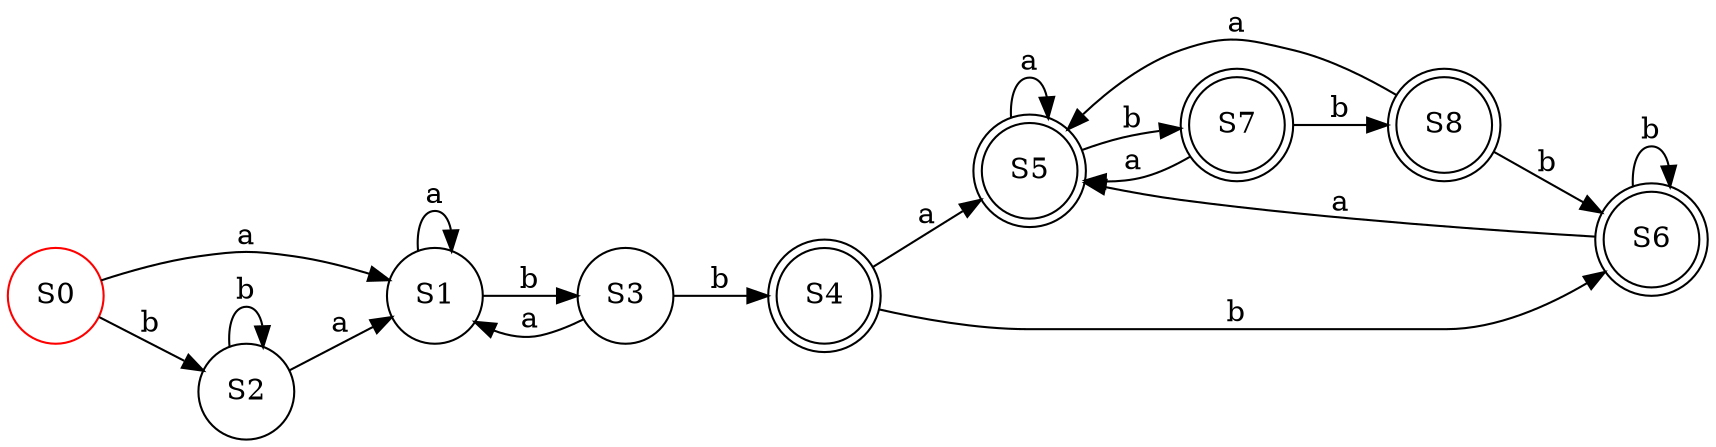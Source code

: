 digraph G {
	rankdir=LR size="20,5"
	node [color=red shape=circle]
	S0
	node [color=black shape=circle]
	S0
	node [color=black shape=circle]
	S1
	node [color=black shape=circle]
	S1
	node [color=black shape=circle]
	S2
	node [color=black shape=circle]
	S2
	node [color=black shape=circle]
	S3
	node [color=black shape=circle]
	S3
	node [color=black shape=circle]
	node [shape=doublecircle]
	S4
	node [color=black shape=circle]
	node [shape=doublecircle]
	S4
	node [color=black shape=circle]
	node [shape=doublecircle]
	S5
	node [color=black shape=circle]
	node [shape=doublecircle]
	S5
	node [color=black shape=circle]
	node [shape=doublecircle]
	S6
	node [color=black shape=circle]
	node [shape=doublecircle]
	S6
	node [color=black shape=circle]
	node [shape=doublecircle]
	S7
	node [color=black shape=circle]
	node [shape=doublecircle]
	S7
	node [color=black shape=circle]
	node [shape=doublecircle]
	S8
	node [color=black shape=circle]
	node [shape=doublecircle]
	S8
	S0 -> S1 [label=a]
	S0 -> S2 [label=b]
	S1 -> S1 [label=a]
	S1 -> S3 [label=b]
	S2 -> S1 [label=a]
	S2 -> S2 [label=b]
	S3 -> S1 [label=a]
	S3 -> S4 [label=b]
	S4 -> S5 [label=a]
	S4 -> S6 [label=b]
	S5 -> S5 [label=a]
	S5 -> S7 [label=b]
	S6 -> S5 [label=a]
	S6 -> S6 [label=b]
	S7 -> S5 [label=a]
	S7 -> S8 [label=b]
	S8 -> S5 [label=a]
	S8 -> S6 [label=b]
}
